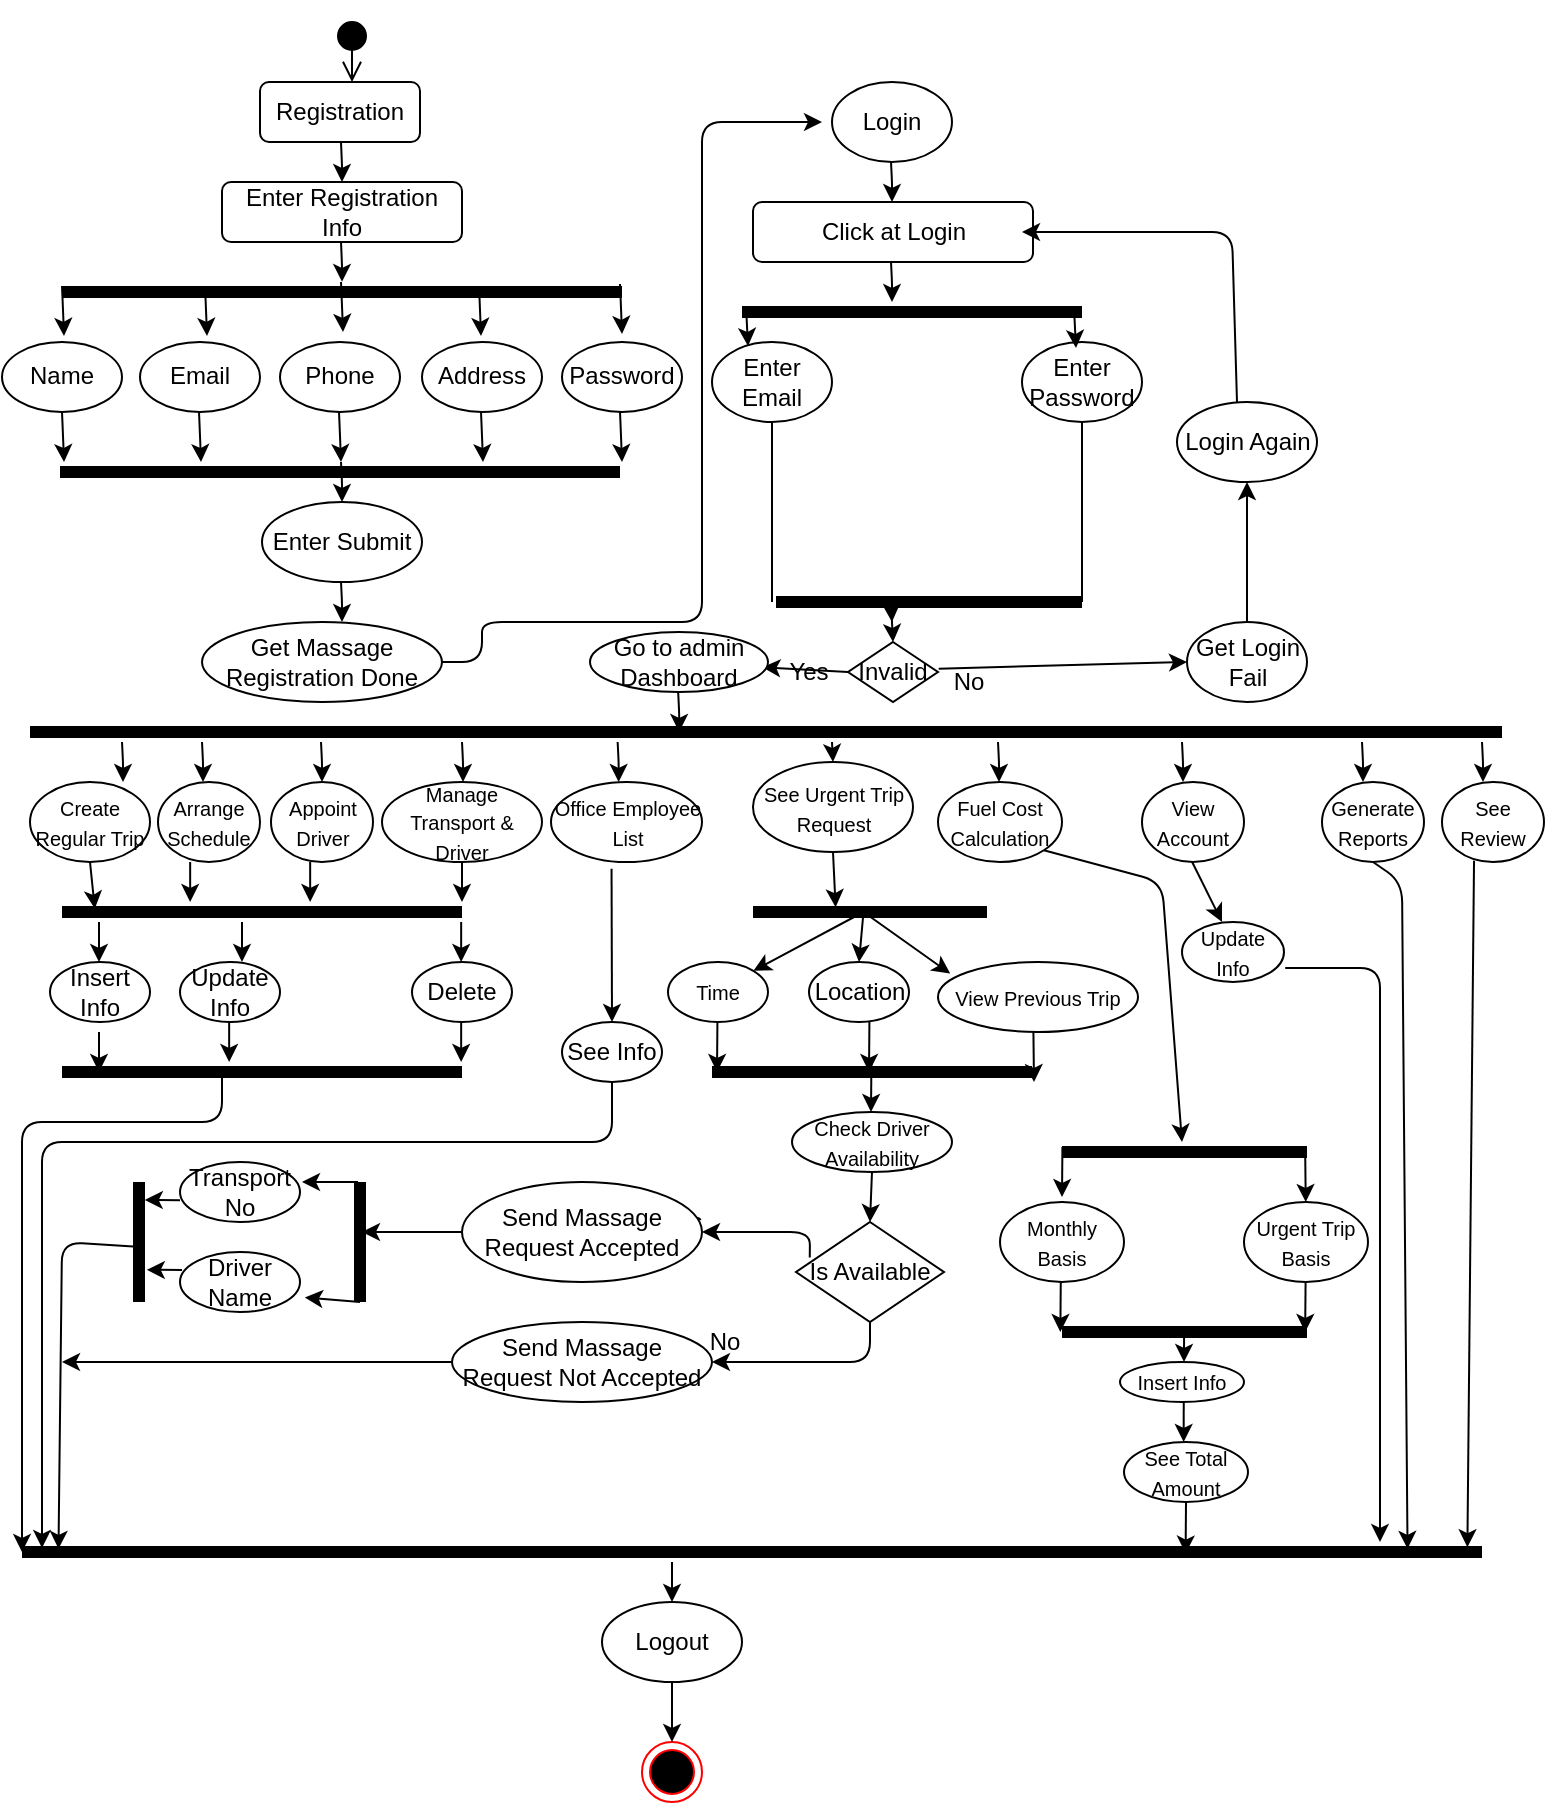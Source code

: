 <mxfile version="14.9.6" type="github">
  <diagram id="Zl01GysUVRrBJq3q0-Fd" name="Page-1">
    <mxGraphModel dx="1038" dy="579" grid="0" gridSize="10" guides="1" tooltips="1" connect="1" arrows="1" fold="1" page="1" pageScale="1" pageWidth="827" pageHeight="1169" math="0" shadow="0">
      <root>
        <mxCell id="0" />
        <mxCell id="1" parent="0" />
        <mxCell id="w90_zhHVsFdHdV3SLVgs-45" value="" style="endArrow=classic;html=1;" edge="1" parent="1">
          <mxGeometry x="10" y="20" width="50" height="50" as="geometry">
            <mxPoint x="179.5" y="230" as="sourcePoint" />
            <mxPoint x="180" y="250" as="targetPoint" />
            <Array as="points">
              <mxPoint x="180" y="240" />
            </Array>
          </mxGeometry>
        </mxCell>
        <mxCell id="w90_zhHVsFdHdV3SLVgs-46" value="Get Massage Registration Done" style="ellipse;whiteSpace=wrap;html=1;" vertex="1" parent="1">
          <mxGeometry x="110" y="310" width="120" height="40" as="geometry" />
        </mxCell>
        <mxCell id="w90_zhHVsFdHdV3SLVgs-47" value="" style="endArrow=classic;html=1;" edge="1" parent="1">
          <mxGeometry x="10" y="10" width="50" height="50" as="geometry">
            <mxPoint x="179.5" y="290" as="sourcePoint" />
            <mxPoint x="180" y="310" as="targetPoint" />
            <Array as="points">
              <mxPoint x="180" y="300" />
            </Array>
          </mxGeometry>
        </mxCell>
        <mxCell id="w90_zhHVsFdHdV3SLVgs-48" value="Enter Submit" style="ellipse;whiteSpace=wrap;html=1;" vertex="1" parent="1">
          <mxGeometry x="140" y="250" width="80" height="40" as="geometry" />
        </mxCell>
        <mxCell id="w90_zhHVsFdHdV3SLVgs-49" value="" style="endArrow=classic;html=1;exitX=1;exitY=0.5;exitDx=0;exitDy=0;" edge="1" parent="1" source="w90_zhHVsFdHdV3SLVgs-46">
          <mxGeometry x="10" y="40" width="50" height="50" as="geometry">
            <mxPoint x="240" y="320" as="sourcePoint" />
            <mxPoint x="420" y="60" as="targetPoint" />
            <Array as="points">
              <mxPoint x="250" y="330" />
              <mxPoint x="250" y="310" />
              <mxPoint x="360" y="310" />
              <mxPoint x="360" y="230" />
              <mxPoint x="360" y="60" />
            </Array>
          </mxGeometry>
        </mxCell>
        <mxCell id="w90_zhHVsFdHdV3SLVgs-50" value="Login" style="ellipse;whiteSpace=wrap;html=1;" vertex="1" parent="1">
          <mxGeometry x="425" y="40" width="60" height="40" as="geometry" />
        </mxCell>
        <mxCell id="w90_zhHVsFdHdV3SLVgs-51" value="" style="endArrow=classic;html=1;" edge="1" parent="1">
          <mxGeometry x="10" y="-10" width="50" height="50" as="geometry">
            <mxPoint x="454.5" y="80" as="sourcePoint" />
            <mxPoint x="455" y="100" as="targetPoint" />
            <Array as="points">
              <mxPoint x="455" y="90" />
            </Array>
          </mxGeometry>
        </mxCell>
        <mxCell id="w90_zhHVsFdHdV3SLVgs-52" value="Click at Login" style="rounded=1;whiteSpace=wrap;html=1;" vertex="1" parent="1">
          <mxGeometry x="385.5" y="100" width="140" height="30" as="geometry" />
        </mxCell>
        <mxCell id="w90_zhHVsFdHdV3SLVgs-53" value="" style="endArrow=classic;html=1;" edge="1" parent="1">
          <mxGeometry x="10" y="-20" width="50" height="50" as="geometry">
            <mxPoint x="454.5" y="130" as="sourcePoint" />
            <mxPoint x="455" y="150" as="targetPoint" />
            <Array as="points">
              <mxPoint x="455" y="140" />
            </Array>
          </mxGeometry>
        </mxCell>
        <mxCell id="w90_zhHVsFdHdV3SLVgs-55" value="Enter Email" style="ellipse;whiteSpace=wrap;html=1;" vertex="1" parent="1">
          <mxGeometry x="365" y="170" width="60" height="40" as="geometry" />
        </mxCell>
        <mxCell id="w90_zhHVsFdHdV3SLVgs-56" value="Enter Password" style="ellipse;whiteSpace=wrap;html=1;" vertex="1" parent="1">
          <mxGeometry x="520" y="170" width="60" height="40" as="geometry" />
        </mxCell>
        <mxCell id="w90_zhHVsFdHdV3SLVgs-58" value="" style="endArrow=classic;html=1;" edge="1" parent="1">
          <mxGeometry x="36" y="-27" width="50" height="50" as="geometry">
            <mxPoint x="546" y="153" as="sourcePoint" />
            <mxPoint x="547" y="173" as="targetPoint" />
            <Array as="points">
              <mxPoint x="546.5" y="163" />
            </Array>
          </mxGeometry>
        </mxCell>
        <mxCell id="w90_zhHVsFdHdV3SLVgs-60" value="" style="endArrow=none;html=1;entryX=0.5;entryY=1;entryDx=0;entryDy=0;" edge="1" parent="1" target="w90_zhHVsFdHdV3SLVgs-55">
          <mxGeometry x="10" y="40" width="50" height="50" as="geometry">
            <mxPoint x="395" y="300" as="sourcePoint" />
            <mxPoint x="440" y="250" as="targetPoint" />
          </mxGeometry>
        </mxCell>
        <mxCell id="w90_zhHVsFdHdV3SLVgs-61" value="" style="endArrow=none;html=1;entryX=0.5;entryY=1;entryDx=0;entryDy=0;" edge="1" parent="1" target="w90_zhHVsFdHdV3SLVgs-56">
          <mxGeometry x="10" y="40" width="50" height="50" as="geometry">
            <mxPoint x="550" y="300" as="sourcePoint" />
            <mxPoint x="440" y="250" as="targetPoint" />
          </mxGeometry>
        </mxCell>
        <mxCell id="w90_zhHVsFdHdV3SLVgs-62" value="" style="endArrow=classic;html=1;" edge="1" parent="1">
          <mxGeometry x="10" y="40" width="50" height="50" as="geometry">
            <mxPoint x="454.5" y="300" as="sourcePoint" />
            <mxPoint x="455" y="310" as="targetPoint" />
            <Array as="points">
              <mxPoint x="455" y="310" />
            </Array>
          </mxGeometry>
        </mxCell>
        <mxCell id="w90_zhHVsFdHdV3SLVgs-63" value="Invalid" style="rhombus;whiteSpace=wrap;html=1;" vertex="1" parent="1">
          <mxGeometry x="433" y="320" width="45" height="30" as="geometry" />
        </mxCell>
        <mxCell id="w90_zhHVsFdHdV3SLVgs-64" value="" style="endArrow=classic;html=1;exitX=0;exitY=0.5;exitDx=0;exitDy=0;entryX=-0.07;entryY=0.38;entryDx=0;entryDy=0;entryPerimeter=0;" edge="1" parent="1" source="w90_zhHVsFdHdV3SLVgs-63" target="w90_zhHVsFdHdV3SLVgs-66">
          <mxGeometry x="10" y="40" width="50" height="50" as="geometry">
            <mxPoint x="390" y="400" as="sourcePoint" />
            <mxPoint x="400" y="350" as="targetPoint" />
          </mxGeometry>
        </mxCell>
        <mxCell id="w90_zhHVsFdHdV3SLVgs-65" value="Go to admin Dashboard" style="ellipse;whiteSpace=wrap;html=1;" vertex="1" parent="1">
          <mxGeometry x="304" y="315" width="89" height="30" as="geometry" />
        </mxCell>
        <mxCell id="w90_zhHVsFdHdV3SLVgs-66" value="Yes" style="text;html=1;align=center;verticalAlign=middle;resizable=0;points=[];autosize=1;strokeColor=none;" vertex="1" parent="1">
          <mxGeometry x="393" y="325" width="40" height="20" as="geometry" />
        </mxCell>
        <mxCell id="w90_zhHVsFdHdV3SLVgs-67" value="" style="endArrow=classic;html=1;entryX=0;entryY=0.5;entryDx=0;entryDy=0;exitX=0.011;exitY=0.167;exitDx=0;exitDy=0;exitPerimeter=0;" edge="1" parent="1" target="w90_zhHVsFdHdV3SLVgs-69" source="w90_zhHVsFdHdV3SLVgs-68">
          <mxGeometry x="10" y="32" width="50" height="50" as="geometry">
            <mxPoint x="477" y="342" as="sourcePoint" />
            <mxPoint x="570" y="342" as="targetPoint" />
          </mxGeometry>
        </mxCell>
        <mxCell id="w90_zhHVsFdHdV3SLVgs-68" value="No" style="text;html=1;align=center;verticalAlign=middle;resizable=0;points=[];autosize=1;strokeColor=none;" vertex="1" parent="1">
          <mxGeometry x="478" y="330" width="30" height="20" as="geometry" />
        </mxCell>
        <mxCell id="w90_zhHVsFdHdV3SLVgs-69" value="Get Login Fail" style="ellipse;whiteSpace=wrap;html=1;" vertex="1" parent="1">
          <mxGeometry x="602.5" y="310" width="60" height="40" as="geometry" />
        </mxCell>
        <mxCell id="w90_zhHVsFdHdV3SLVgs-70" value="" style="endArrow=classic;html=1;exitX=0.5;exitY=0;exitDx=0;exitDy=0;" edge="1" parent="1">
          <mxGeometry x="5" y="40" width="50" height="50" as="geometry">
            <mxPoint x="627.5" y="200" as="sourcePoint" />
            <mxPoint x="520" y="115" as="targetPoint" />
            <Array as="points">
              <mxPoint x="625" y="115" />
            </Array>
          </mxGeometry>
        </mxCell>
        <mxCell id="w90_zhHVsFdHdV3SLVgs-71" value="Login Again" style="ellipse;whiteSpace=wrap;html=1;" vertex="1" parent="1">
          <mxGeometry x="597.5" y="200" width="70" height="40" as="geometry" />
        </mxCell>
        <mxCell id="w90_zhHVsFdHdV3SLVgs-72" value="" style="endArrow=classic;html=1;exitX=0.5;exitY=0;exitDx=0;exitDy=0;entryX=0.5;entryY=1;entryDx=0;entryDy=0;" edge="1" parent="1" source="w90_zhHVsFdHdV3SLVgs-69" target="w90_zhHVsFdHdV3SLVgs-71">
          <mxGeometry x="10" y="40" width="50" height="50" as="geometry">
            <mxPoint x="390" y="400" as="sourcePoint" />
            <mxPoint x="440" y="350" as="targetPoint" />
          </mxGeometry>
        </mxCell>
        <mxCell id="w90_zhHVsFdHdV3SLVgs-74" value="Registration" style="rounded=1;whiteSpace=wrap;html=1;" vertex="1" parent="1">
          <mxGeometry x="139" y="40" width="80" height="30" as="geometry" />
        </mxCell>
        <mxCell id="w90_zhHVsFdHdV3SLVgs-75" value="Enter Registration Info" style="rounded=1;whiteSpace=wrap;html=1;" vertex="1" parent="1">
          <mxGeometry x="120" y="90" width="120" height="30" as="geometry" />
        </mxCell>
        <mxCell id="w90_zhHVsFdHdV3SLVgs-76" value="" style="endArrow=classic;html=1;" edge="1" parent="1">
          <mxGeometry x="10" y="35.142" width="50" height="58.294" as="geometry">
            <mxPoint x="179.5" y="70.118" as="sourcePoint" />
            <mxPoint x="180" y="90" as="targetPoint" />
            <Array as="points">
              <mxPoint x="180" y="81.777" />
            </Array>
          </mxGeometry>
        </mxCell>
        <mxCell id="w90_zhHVsFdHdV3SLVgs-77" value="" style="endArrow=classic;html=1;" edge="1" parent="1">
          <mxGeometry x="10" y="15.072" width="50" height="58.294" as="geometry">
            <mxPoint x="179.5" y="120.001" as="sourcePoint" />
            <mxPoint x="180" y="139.93" as="targetPoint" />
            <Array as="points">
              <mxPoint x="180" y="131.66" />
            </Array>
          </mxGeometry>
        </mxCell>
        <mxCell id="w90_zhHVsFdHdV3SLVgs-84" value="Name" style="ellipse;whiteSpace=wrap;html=1;" vertex="1" parent="1">
          <mxGeometry x="10" y="170.004" width="60" height="34.976" as="geometry" />
        </mxCell>
        <mxCell id="w90_zhHVsFdHdV3SLVgs-85" value="Email" style="ellipse;whiteSpace=wrap;html=1;" vertex="1" parent="1">
          <mxGeometry x="79" y="170.004" width="60" height="34.976" as="geometry" />
        </mxCell>
        <mxCell id="w90_zhHVsFdHdV3SLVgs-86" value="Phone" style="ellipse;whiteSpace=wrap;html=1;" vertex="1" parent="1">
          <mxGeometry x="149" y="170.004" width="60" height="34.976" as="geometry" />
        </mxCell>
        <mxCell id="w90_zhHVsFdHdV3SLVgs-87" value="Address" style="ellipse;whiteSpace=wrap;html=1;" vertex="1" parent="1">
          <mxGeometry x="220" y="170.004" width="60" height="34.976" as="geometry" />
        </mxCell>
        <mxCell id="w90_zhHVsFdHdV3SLVgs-88" value="Password" style="ellipse;whiteSpace=wrap;html=1;" vertex="1" parent="1">
          <mxGeometry x="290" y="170.004" width="60" height="34.976" as="geometry" />
        </mxCell>
        <mxCell id="w90_zhHVsFdHdV3SLVgs-89" value="" style="html=1;verticalAlign=bottom;startArrow=circle;startFill=1;endArrow=open;startSize=6;endSize=8;" edge="1" parent="1">
          <mxGeometry x="10" y="9" width="80" as="geometry">
            <mxPoint x="185" y="9" as="sourcePoint" />
            <mxPoint x="185" y="40" as="targetPoint" />
          </mxGeometry>
        </mxCell>
        <mxCell id="w90_zhHVsFdHdV3SLVgs-90" value="" style="shape=line;html=1;strokeWidth=6;" vertex="1" parent="1">
          <mxGeometry x="40" y="140" width="280" height="10" as="geometry" />
        </mxCell>
        <mxCell id="w90_zhHVsFdHdV3SLVgs-94" value="" style="endArrow=classic;html=1;" edge="1" parent="1">
          <mxGeometry x="10" y="2.092" width="50" height="58.294" as="geometry">
            <mxPoint x="40" y="141.997" as="sourcePoint" />
            <mxPoint x="41" y="166.95" as="targetPoint" />
            <Array as="points">
              <mxPoint x="40.5" y="153.656" />
            </Array>
          </mxGeometry>
        </mxCell>
        <mxCell id="w90_zhHVsFdHdV3SLVgs-95" value="" style="endArrow=classic;html=1;" edge="1" parent="1">
          <mxGeometry x="81.5" y="2.092" width="50" height="58.294" as="geometry">
            <mxPoint x="111.5" y="141.997" as="sourcePoint" />
            <mxPoint x="112.5" y="166.95" as="targetPoint" />
            <Array as="points">
              <mxPoint x="112" y="153.656" />
            </Array>
          </mxGeometry>
        </mxCell>
        <mxCell id="w90_zhHVsFdHdV3SLVgs-96" value="" style="endArrow=classic;html=1;" edge="1" parent="1">
          <mxGeometry x="149.5" y="0.092" width="50" height="58.294" as="geometry">
            <mxPoint x="179.5" y="139.997" as="sourcePoint" />
            <mxPoint x="180.5" y="164.95" as="targetPoint" />
            <Array as="points">
              <mxPoint x="180" y="151.656" />
            </Array>
          </mxGeometry>
        </mxCell>
        <mxCell id="w90_zhHVsFdHdV3SLVgs-97" value="" style="endArrow=classic;html=1;" edge="1" parent="1">
          <mxGeometry x="218.5" y="2.092" width="50" height="58.294" as="geometry">
            <mxPoint x="248.5" y="141.997" as="sourcePoint" />
            <mxPoint x="249.5" y="166.95" as="targetPoint" />
            <Array as="points">
              <mxPoint x="249" y="153.656" />
            </Array>
          </mxGeometry>
        </mxCell>
        <mxCell id="w90_zhHVsFdHdV3SLVgs-98" value="" style="endArrow=classic;html=1;" edge="1" parent="1">
          <mxGeometry x="289" y="1.092" width="50" height="58.294" as="geometry">
            <mxPoint x="319" y="140.997" as="sourcePoint" />
            <mxPoint x="320" y="165.95" as="targetPoint" />
            <Array as="points">
              <mxPoint x="319.5" y="152.656" />
            </Array>
          </mxGeometry>
        </mxCell>
        <mxCell id="w90_zhHVsFdHdV3SLVgs-100" value="" style="endArrow=classic;html=1;" edge="1" parent="1">
          <mxGeometry x="10" y="65.072" width="50" height="58.294" as="geometry">
            <mxPoint x="40" y="204.977" as="sourcePoint" />
            <mxPoint x="41" y="230" as="targetPoint" />
            <Array as="points">
              <mxPoint x="40.5" y="216.636" />
            </Array>
          </mxGeometry>
        </mxCell>
        <mxCell id="w90_zhHVsFdHdV3SLVgs-101" value="" style="endArrow=classic;html=1;" edge="1" parent="1">
          <mxGeometry x="78.5" y="65.072" width="50" height="58.294" as="geometry">
            <mxPoint x="108.5" y="204.977" as="sourcePoint" />
            <mxPoint x="109.5" y="230" as="targetPoint" />
            <Array as="points">
              <mxPoint x="109" y="216.636" />
            </Array>
          </mxGeometry>
        </mxCell>
        <mxCell id="w90_zhHVsFdHdV3SLVgs-102" value="" style="endArrow=classic;html=1;" edge="1" parent="1">
          <mxGeometry x="148.5" y="65.072" width="50" height="58.294" as="geometry">
            <mxPoint x="178.5" y="204.977" as="sourcePoint" />
            <mxPoint x="179.5" y="230" as="targetPoint" />
            <Array as="points">
              <mxPoint x="179" y="216.636" />
            </Array>
          </mxGeometry>
        </mxCell>
        <mxCell id="w90_zhHVsFdHdV3SLVgs-103" value="" style="endArrow=classic;html=1;" edge="1" parent="1">
          <mxGeometry x="219.5" y="65.072" width="50" height="58.294" as="geometry">
            <mxPoint x="249.5" y="204.977" as="sourcePoint" />
            <mxPoint x="250.5" y="230" as="targetPoint" />
            <Array as="points">
              <mxPoint x="250" y="216.636" />
            </Array>
          </mxGeometry>
        </mxCell>
        <mxCell id="w90_zhHVsFdHdV3SLVgs-104" value="" style="endArrow=classic;html=1;" edge="1" parent="1">
          <mxGeometry x="289" y="65.072" width="50" height="58.294" as="geometry">
            <mxPoint x="319" y="204.977" as="sourcePoint" />
            <mxPoint x="320" y="230" as="targetPoint" />
            <Array as="points">
              <mxPoint x="319.5" y="216.636" />
            </Array>
          </mxGeometry>
        </mxCell>
        <mxCell id="w90_zhHVsFdHdV3SLVgs-105" value="" style="shape=line;html=1;strokeWidth=6;" vertex="1" parent="1">
          <mxGeometry x="39" y="230" width="280" height="10" as="geometry" />
        </mxCell>
        <mxCell id="w90_zhHVsFdHdV3SLVgs-106" value="" style="shape=line;html=1;strokeWidth=6;" vertex="1" parent="1">
          <mxGeometry x="380" y="150" width="170" height="10" as="geometry" />
        </mxCell>
        <mxCell id="w90_zhHVsFdHdV3SLVgs-107" value="" style="endArrow=classic;html=1;" edge="1" parent="1">
          <mxGeometry x="-128" y="-28" width="50" height="50" as="geometry">
            <mxPoint x="382" y="152" as="sourcePoint" />
            <mxPoint x="383" y="172" as="targetPoint" />
            <Array as="points">
              <mxPoint x="382.5" y="162" />
            </Array>
          </mxGeometry>
        </mxCell>
        <mxCell id="w90_zhHVsFdHdV3SLVgs-108" value="" style="shape=line;html=1;strokeWidth=6;" vertex="1" parent="1">
          <mxGeometry x="385.5" y="450" width="117" height="10" as="geometry" />
        </mxCell>
        <mxCell id="w90_zhHVsFdHdV3SLVgs-109" value="" style="endArrow=classic;html=1;" edge="1" parent="1">
          <mxGeometry x="-55.5" y="120" width="50" height="50" as="geometry">
            <mxPoint x="454.5" y="300" as="sourcePoint" />
            <mxPoint x="455.5" y="320" as="targetPoint" />
            <Array as="points">
              <mxPoint x="455" y="310" />
            </Array>
          </mxGeometry>
        </mxCell>
        <mxCell id="w90_zhHVsFdHdV3SLVgs-115" value="" style="shape=line;html=1;strokeWidth=6;" vertex="1" parent="1">
          <mxGeometry x="24" y="360" width="736" height="10" as="geometry" />
        </mxCell>
        <mxCell id="w90_zhHVsFdHdV3SLVgs-117" value="" style="endArrow=classic;html=1;" edge="1" parent="1">
          <mxGeometry x="-334.5" y="220" width="50" height="50" as="geometry">
            <mxPoint x="110.0" y="370" as="sourcePoint" />
            <mxPoint x="110.5" y="390.0" as="targetPoint" />
            <Array as="points">
              <mxPoint x="110.5" y="380" />
            </Array>
          </mxGeometry>
        </mxCell>
        <mxCell id="w90_zhHVsFdHdV3SLVgs-118" value="" style="endArrow=classic;html=1;" edge="1" parent="1">
          <mxGeometry x="-275" y="220" width="50" height="50" as="geometry">
            <mxPoint x="169.5" y="370" as="sourcePoint" />
            <mxPoint x="170" y="390.0" as="targetPoint" />
            <Array as="points">
              <mxPoint x="170" y="380" />
            </Array>
          </mxGeometry>
        </mxCell>
        <mxCell id="w90_zhHVsFdHdV3SLVgs-119" value="" style="endArrow=classic;html=1;" edge="1" parent="1">
          <mxGeometry x="-204.5" y="220" width="50" height="50" as="geometry">
            <mxPoint x="240.0" y="370" as="sourcePoint" />
            <mxPoint x="240.5" y="390.0" as="targetPoint" />
            <Array as="points">
              <mxPoint x="240.5" y="380" />
            </Array>
          </mxGeometry>
        </mxCell>
        <mxCell id="w90_zhHVsFdHdV3SLVgs-120" value="" style="endArrow=classic;html=1;" edge="1" parent="1">
          <mxGeometry x="-126.68" y="220" width="50" height="50" as="geometry">
            <mxPoint x="317.82" y="370" as="sourcePoint" />
            <mxPoint x="318.32" y="390.0" as="targetPoint" />
            <Array as="points">
              <mxPoint x="318.32" y="380" />
            </Array>
          </mxGeometry>
        </mxCell>
        <mxCell id="w90_zhHVsFdHdV3SLVgs-121" value="" style="endArrow=classic;html=1;" edge="1" parent="1">
          <mxGeometry x="-19.5" y="220" width="50" height="50" as="geometry">
            <mxPoint x="425.0" y="370" as="sourcePoint" />
            <mxPoint x="425.59" y="380" as="targetPoint" />
            <Array as="points">
              <mxPoint x="425.5" y="380" />
            </Array>
          </mxGeometry>
        </mxCell>
        <mxCell id="w90_zhHVsFdHdV3SLVgs-122" value="" style="endArrow=classic;html=1;" edge="1" parent="1">
          <mxGeometry x="63.5" y="220" width="50" height="50" as="geometry">
            <mxPoint x="508.0" y="370" as="sourcePoint" />
            <mxPoint x="508.5" y="390.0" as="targetPoint" />
            <Array as="points">
              <mxPoint x="508.5" y="380" />
            </Array>
          </mxGeometry>
        </mxCell>
        <mxCell id="w90_zhHVsFdHdV3SLVgs-123" value="" style="endArrow=classic;html=1;" edge="1" parent="1">
          <mxGeometry x="155.5" y="220" width="50" height="50" as="geometry">
            <mxPoint x="600.0" y="370" as="sourcePoint" />
            <mxPoint x="600.5" y="390.0" as="targetPoint" />
            <Array as="points">
              <mxPoint x="600.5" y="380" />
            </Array>
          </mxGeometry>
        </mxCell>
        <mxCell id="w90_zhHVsFdHdV3SLVgs-124" value="" style="endArrow=classic;html=1;" edge="1" parent="1">
          <mxGeometry x="245.5" y="220" width="50" height="50" as="geometry">
            <mxPoint x="690.0" y="370" as="sourcePoint" />
            <mxPoint x="690.5" y="390.0" as="targetPoint" />
            <Array as="points">
              <mxPoint x="690.5" y="380" />
            </Array>
          </mxGeometry>
        </mxCell>
        <mxCell id="w90_zhHVsFdHdV3SLVgs-125" value="" style="endArrow=classic;html=1;" edge="1" parent="1">
          <mxGeometry x="305.5" y="220" width="50" height="50" as="geometry">
            <mxPoint x="750.0" y="370" as="sourcePoint" />
            <mxPoint x="750.5" y="390.0" as="targetPoint" />
            <Array as="points">
              <mxPoint x="750.5" y="380" />
            </Array>
          </mxGeometry>
        </mxCell>
        <mxCell id="w90_zhHVsFdHdV3SLVgs-127" value="&lt;font style=&quot;font-size: 10px&quot;&gt;Create Regular Trip&lt;/font&gt;" style="ellipse;whiteSpace=wrap;html=1;strokeColor=#000000;" vertex="1" parent="1">
          <mxGeometry x="24" y="390" width="60" height="40" as="geometry" />
        </mxCell>
        <mxCell id="w90_zhHVsFdHdV3SLVgs-128" value="&lt;font style=&quot;font-size: 10px&quot;&gt;Arrange Schedule&lt;/font&gt;" style="ellipse;whiteSpace=wrap;html=1;strokeColor=#000000;" vertex="1" parent="1">
          <mxGeometry x="88" y="390" width="51" height="40" as="geometry" />
        </mxCell>
        <mxCell id="w90_zhHVsFdHdV3SLVgs-129" value="&lt;font style=&quot;font-size: 10px&quot;&gt;Appoint Driver&lt;/font&gt;" style="ellipse;whiteSpace=wrap;html=1;strokeColor=#000000;" vertex="1" parent="1">
          <mxGeometry x="144.5" y="390" width="51" height="40" as="geometry" />
        </mxCell>
        <mxCell id="w90_zhHVsFdHdV3SLVgs-130" value="&lt;font style=&quot;font-size: 10px&quot;&gt;Manage Transport &amp;amp; Driver&lt;/font&gt;" style="ellipse;whiteSpace=wrap;html=1;strokeColor=#000000;" vertex="1" parent="1">
          <mxGeometry x="200" y="390" width="80" height="40" as="geometry" />
        </mxCell>
        <mxCell id="w90_zhHVsFdHdV3SLVgs-131" value="&lt;font style=&quot;font-size: 10px&quot;&gt;Office Employee List&lt;/font&gt;" style="ellipse;whiteSpace=wrap;html=1;strokeColor=#000000;" vertex="1" parent="1">
          <mxGeometry x="284.5" y="390" width="75.5" height="40" as="geometry" />
        </mxCell>
        <mxCell id="w90_zhHVsFdHdV3SLVgs-132" value="&lt;font style=&quot;font-size: 10px&quot;&gt;See Urgent Trip Request&lt;/font&gt;" style="ellipse;whiteSpace=wrap;html=1;strokeColor=#000000;" vertex="1" parent="1">
          <mxGeometry x="385.5" y="380" width="80" height="45" as="geometry" />
        </mxCell>
        <mxCell id="w90_zhHVsFdHdV3SLVgs-133" value="&lt;font style=&quot;font-size: 10px&quot;&gt;Fuel Cost Calculation&lt;/font&gt;" style="ellipse;whiteSpace=wrap;html=1;strokeColor=#000000;" vertex="1" parent="1">
          <mxGeometry x="478" y="390" width="62" height="40" as="geometry" />
        </mxCell>
        <mxCell id="w90_zhHVsFdHdV3SLVgs-134" value="&lt;font style=&quot;font-size: 10px&quot;&gt;View Account&lt;/font&gt;" style="ellipse;whiteSpace=wrap;html=1;strokeColor=#000000;" vertex="1" parent="1">
          <mxGeometry x="580" y="390" width="51" height="40" as="geometry" />
        </mxCell>
        <mxCell id="w90_zhHVsFdHdV3SLVgs-136" value="&lt;font style=&quot;font-size: 10px&quot;&gt;Generate Reports&lt;/font&gt;" style="ellipse;whiteSpace=wrap;html=1;strokeColor=#000000;" vertex="1" parent="1">
          <mxGeometry x="670" y="390" width="51" height="40" as="geometry" />
        </mxCell>
        <mxCell id="w90_zhHVsFdHdV3SLVgs-137" value="&lt;font style=&quot;font-size: 10px&quot;&gt;See Review&lt;/font&gt;" style="ellipse;whiteSpace=wrap;html=1;strokeColor=#000000;" vertex="1" parent="1">
          <mxGeometry x="730" y="390" width="51" height="40" as="geometry" />
        </mxCell>
        <mxCell id="w90_zhHVsFdHdV3SLVgs-139" value="" style="endArrow=classic;html=1;" edge="1" parent="1">
          <mxGeometry x="-96.42" y="195" width="50" height="50" as="geometry">
            <mxPoint x="348.08" y="345" as="sourcePoint" />
            <mxPoint x="348.58" y="365.0" as="targetPoint" />
            <Array as="points">
              <mxPoint x="348.58" y="355" />
            </Array>
          </mxGeometry>
        </mxCell>
        <mxCell id="w90_zhHVsFdHdV3SLVgs-141" value="" style="endArrow=classic;html=1;strokeColor=#000000;exitX=0.5;exitY=1;exitDx=0;exitDy=0;entryX=0.082;entryY=0.34;entryDx=0;entryDy=0;entryPerimeter=0;" edge="1" parent="1" source="w90_zhHVsFdHdV3SLVgs-127" target="w90_zhHVsFdHdV3SLVgs-142">
          <mxGeometry width="50" height="50" relative="1" as="geometry">
            <mxPoint x="360" y="420" as="sourcePoint" />
            <mxPoint x="40" y="450" as="targetPoint" />
          </mxGeometry>
        </mxCell>
        <mxCell id="w90_zhHVsFdHdV3SLVgs-142" value="" style="shape=line;html=1;strokeWidth=6;" vertex="1" parent="1">
          <mxGeometry x="40" y="450" width="200" height="10" as="geometry" />
        </mxCell>
        <mxCell id="w90_zhHVsFdHdV3SLVgs-143" value="" style="endArrow=classic;html=1;strokeColor=#000000;exitX=0.5;exitY=1;exitDx=0;exitDy=0;" edge="1" parent="1">
          <mxGeometry width="50" height="50" relative="1" as="geometry">
            <mxPoint x="104.08" y="430" as="sourcePoint" />
            <mxPoint x="104.08" y="450" as="targetPoint" />
          </mxGeometry>
        </mxCell>
        <mxCell id="w90_zhHVsFdHdV3SLVgs-144" value="" style="endArrow=classic;html=1;strokeColor=#000000;exitX=0.5;exitY=1;exitDx=0;exitDy=0;" edge="1" parent="1">
          <mxGeometry width="50" height="50" relative="1" as="geometry">
            <mxPoint x="164.08" y="430" as="sourcePoint" />
            <mxPoint x="164.08" y="450" as="targetPoint" />
          </mxGeometry>
        </mxCell>
        <mxCell id="w90_zhHVsFdHdV3SLVgs-145" value="" style="endArrow=classic;html=1;strokeColor=#000000;exitX=0.5;exitY=1;exitDx=0;exitDy=0;" edge="1" parent="1">
          <mxGeometry width="50" height="50" relative="1" as="geometry">
            <mxPoint x="240" y="430" as="sourcePoint" />
            <mxPoint x="240" y="450" as="targetPoint" />
          </mxGeometry>
        </mxCell>
        <mxCell id="w90_zhHVsFdHdV3SLVgs-146" value="" style="endArrow=classic;html=1;strokeColor=#000000;exitX=0.5;exitY=1;exitDx=0;exitDy=0;" edge="1" parent="1">
          <mxGeometry width="50" height="50" relative="1" as="geometry">
            <mxPoint x="58.5" y="460" as="sourcePoint" />
            <mxPoint x="58.5" y="480" as="targetPoint" />
          </mxGeometry>
        </mxCell>
        <mxCell id="w90_zhHVsFdHdV3SLVgs-147" value="Insert Info" style="ellipse;whiteSpace=wrap;html=1;strokeColor=#000000;" vertex="1" parent="1">
          <mxGeometry x="34" y="480" width="50" height="30" as="geometry" />
        </mxCell>
        <mxCell id="w90_zhHVsFdHdV3SLVgs-149" value="" style="endArrow=classic;html=1;strokeColor=#000000;exitX=0.5;exitY=1;exitDx=0;exitDy=0;" edge="1" parent="1">
          <mxGeometry width="50" height="50" relative="1" as="geometry">
            <mxPoint x="130" y="460" as="sourcePoint" />
            <mxPoint x="130" y="480" as="targetPoint" />
          </mxGeometry>
        </mxCell>
        <mxCell id="w90_zhHVsFdHdV3SLVgs-150" value="" style="endArrow=classic;html=1;strokeColor=#000000;exitX=0.5;exitY=1;exitDx=0;exitDy=0;" edge="1" parent="1">
          <mxGeometry width="50" height="50" relative="1" as="geometry">
            <mxPoint x="239.58" y="460" as="sourcePoint" />
            <mxPoint x="239.58" y="480" as="targetPoint" />
          </mxGeometry>
        </mxCell>
        <mxCell id="w90_zhHVsFdHdV3SLVgs-151" value="Update Info" style="ellipse;whiteSpace=wrap;html=1;strokeColor=#000000;" vertex="1" parent="1">
          <mxGeometry x="99" y="480" width="50" height="30" as="geometry" />
        </mxCell>
        <mxCell id="w90_zhHVsFdHdV3SLVgs-152" value="Delete" style="ellipse;whiteSpace=wrap;html=1;strokeColor=#000000;" vertex="1" parent="1">
          <mxGeometry x="215" y="480" width="50" height="30" as="geometry" />
        </mxCell>
        <mxCell id="w90_zhHVsFdHdV3SLVgs-153" value="" style="shape=line;html=1;strokeWidth=6;" vertex="1" parent="1">
          <mxGeometry x="40" y="530" width="200" height="10" as="geometry" />
        </mxCell>
        <mxCell id="w90_zhHVsFdHdV3SLVgs-154" value="" style="endArrow=classic;html=1;strokeColor=#000000;exitX=0.5;exitY=1;exitDx=0;exitDy=0;" edge="1" parent="1">
          <mxGeometry width="50" height="50" relative="1" as="geometry">
            <mxPoint x="58.5" y="515" as="sourcePoint" />
            <mxPoint x="58.5" y="535" as="targetPoint" />
          </mxGeometry>
        </mxCell>
        <mxCell id="w90_zhHVsFdHdV3SLVgs-155" value="" style="endArrow=classic;html=1;strokeColor=#000000;exitX=0.5;exitY=1;exitDx=0;exitDy=0;" edge="1" parent="1">
          <mxGeometry width="50" height="50" relative="1" as="geometry">
            <mxPoint x="123.58" y="510" as="sourcePoint" />
            <mxPoint x="123.58" y="530" as="targetPoint" />
          </mxGeometry>
        </mxCell>
        <mxCell id="w90_zhHVsFdHdV3SLVgs-156" value="" style="endArrow=classic;html=1;strokeColor=#000000;exitX=0.5;exitY=1;exitDx=0;exitDy=0;" edge="1" parent="1">
          <mxGeometry width="50" height="50" relative="1" as="geometry">
            <mxPoint x="239.58" y="510" as="sourcePoint" />
            <mxPoint x="239.58" y="530" as="targetPoint" />
          </mxGeometry>
        </mxCell>
        <mxCell id="w90_zhHVsFdHdV3SLVgs-157" value="" style="endArrow=classic;html=1;strokeColor=#000000;entryX=0;entryY=0.5;entryDx=0;entryDy=0;entryPerimeter=0;" edge="1" parent="1" target="w90_zhHVsFdHdV3SLVgs-243">
          <mxGeometry width="50" height="50" relative="1" as="geometry">
            <mxPoint x="120" y="538" as="sourcePoint" />
            <mxPoint x="24" y="770" as="targetPoint" />
            <Array as="points">
              <mxPoint x="120" y="560" />
              <mxPoint x="20" y="560" />
            </Array>
          </mxGeometry>
        </mxCell>
        <mxCell id="w90_zhHVsFdHdV3SLVgs-158" value="" style="endArrow=classic;html=1;strokeColor=#000000;exitX=0.401;exitY=1.085;exitDx=0;exitDy=0;entryX=0.5;entryY=0;entryDx=0;entryDy=0;exitPerimeter=0;" edge="1" parent="1" source="w90_zhHVsFdHdV3SLVgs-131" target="w90_zhHVsFdHdV3SLVgs-159">
          <mxGeometry width="50" height="50" relative="1" as="geometry">
            <mxPoint x="330" y="430" as="sourcePoint" />
            <mxPoint x="330" y="450" as="targetPoint" />
          </mxGeometry>
        </mxCell>
        <mxCell id="w90_zhHVsFdHdV3SLVgs-159" value="See Info" style="ellipse;whiteSpace=wrap;html=1;strokeColor=#000000;" vertex="1" parent="1">
          <mxGeometry x="290" y="510" width="50" height="30" as="geometry" />
        </mxCell>
        <mxCell id="w90_zhHVsFdHdV3SLVgs-161" value="" style="endArrow=classic;html=1;strokeColor=#000000;exitX=0.5;exitY=1;exitDx=0;exitDy=0;" edge="1" parent="1" source="w90_zhHVsFdHdV3SLVgs-159">
          <mxGeometry width="50" height="50" relative="1" as="geometry">
            <mxPoint x="320" y="570" as="sourcePoint" />
            <mxPoint x="30" y="773" as="targetPoint" />
            <Array as="points">
              <mxPoint x="315" y="570" />
              <mxPoint x="30" y="570" />
            </Array>
          </mxGeometry>
        </mxCell>
        <mxCell id="w90_zhHVsFdHdV3SLVgs-163" value="&lt;font style=&quot;font-size: 10px&quot;&gt;Time&lt;/font&gt;" style="ellipse;whiteSpace=wrap;html=1;strokeColor=#000000;" vertex="1" parent="1">
          <mxGeometry x="343" y="480" width="50" height="30" as="geometry" />
        </mxCell>
        <mxCell id="w90_zhHVsFdHdV3SLVgs-166" value="&lt;font style=&quot;font-size: 10px&quot;&gt;View Previous Trip&lt;/font&gt;" style="ellipse;whiteSpace=wrap;html=1;strokeColor=#000000;" vertex="1" parent="1">
          <mxGeometry x="478" y="480" width="100" height="35" as="geometry" />
        </mxCell>
        <mxCell id="w90_zhHVsFdHdV3SLVgs-173" value="&lt;font style=&quot;font-size: 10px&quot;&gt;Check Driver Availability&lt;/font&gt;" style="ellipse;whiteSpace=wrap;html=1;strokeColor=#000000;" vertex="1" parent="1">
          <mxGeometry x="405" y="555" width="80" height="30" as="geometry" />
        </mxCell>
        <mxCell id="w90_zhHVsFdHdV3SLVgs-174" value="" style="endArrow=classic;html=1;strokeColor=#000000;exitX=0.5;exitY=1;exitDx=0;exitDy=0;entryX=0.5;entryY=0;entryDx=0;entryDy=0;" edge="1" parent="1" source="w90_zhHVsFdHdV3SLVgs-173" target="w90_zhHVsFdHdV3SLVgs-176">
          <mxGeometry width="50" height="50" relative="1" as="geometry">
            <mxPoint x="520" y="525" as="sourcePoint" />
            <mxPoint x="420" y="550" as="targetPoint" />
            <Array as="points" />
          </mxGeometry>
        </mxCell>
        <mxCell id="w90_zhHVsFdHdV3SLVgs-176" value="Is Available" style="rhombus;whiteSpace=wrap;html=1;strokeColor=#000000;" vertex="1" parent="1">
          <mxGeometry x="407" y="610" width="74" height="50" as="geometry" />
        </mxCell>
        <mxCell id="w90_zhHVsFdHdV3SLVgs-177" value="" style="endArrow=classic;html=1;strokeColor=#000000;exitX=0.093;exitY=0.356;exitDx=0;exitDy=0;exitPerimeter=0;entryX=1;entryY=0.5;entryDx=0;entryDy=0;" edge="1" parent="1" source="w90_zhHVsFdHdV3SLVgs-176" target="w90_zhHVsFdHdV3SLVgs-181">
          <mxGeometry width="50" height="50" relative="1" as="geometry">
            <mxPoint x="350" y="590" as="sourcePoint" />
            <mxPoint x="300" y="590" as="targetPoint" />
            <Array as="points">
              <mxPoint x="414" y="615" />
            </Array>
          </mxGeometry>
        </mxCell>
        <mxCell id="w90_zhHVsFdHdV3SLVgs-178" value="Yes" style="text;html=1;align=center;verticalAlign=middle;resizable=0;points=[];autosize=1;strokeColor=none;" vertex="1" parent="1">
          <mxGeometry x="335" y="600" width="30" height="20" as="geometry" />
        </mxCell>
        <mxCell id="w90_zhHVsFdHdV3SLVgs-179" value="" style="endArrow=classic;html=1;strokeColor=#000000;exitX=0.5;exitY=1;exitDx=0;exitDy=0;entryX=1;entryY=0.5;entryDx=0;entryDy=0;" edge="1" parent="1" source="w90_zhHVsFdHdV3SLVgs-176" target="w90_zhHVsFdHdV3SLVgs-182">
          <mxGeometry width="50" height="50" relative="1" as="geometry">
            <mxPoint x="270" y="670" as="sourcePoint" />
            <mxPoint x="300" y="640" as="targetPoint" />
            <Array as="points">
              <mxPoint x="444" y="680" />
            </Array>
          </mxGeometry>
        </mxCell>
        <mxCell id="w90_zhHVsFdHdV3SLVgs-180" value="No" style="text;html=1;align=center;verticalAlign=middle;resizable=0;points=[];autosize=1;strokeColor=none;" vertex="1" parent="1">
          <mxGeometry x="355.5" y="660" width="30" height="20" as="geometry" />
        </mxCell>
        <mxCell id="w90_zhHVsFdHdV3SLVgs-181" value="Send Massage Request Accepted" style="ellipse;whiteSpace=wrap;html=1;strokeColor=#000000;" vertex="1" parent="1">
          <mxGeometry x="240" y="590" width="120" height="50" as="geometry" />
        </mxCell>
        <mxCell id="w90_zhHVsFdHdV3SLVgs-182" value="Send Massage Request Not Accepted" style="ellipse;whiteSpace=wrap;html=1;strokeColor=#000000;" vertex="1" parent="1">
          <mxGeometry x="235" y="660" width="130" height="40" as="geometry" />
        </mxCell>
        <mxCell id="w90_zhHVsFdHdV3SLVgs-184" value="Transport No" style="ellipse;whiteSpace=wrap;html=1;strokeColor=#000000;" vertex="1" parent="1">
          <mxGeometry x="99" y="580" width="60" height="30" as="geometry" />
        </mxCell>
        <mxCell id="w90_zhHVsFdHdV3SLVgs-185" value="Driver Name" style="ellipse;whiteSpace=wrap;html=1;strokeColor=#000000;" vertex="1" parent="1">
          <mxGeometry x="99" y="625" width="60" height="30" as="geometry" />
        </mxCell>
        <mxCell id="w90_zhHVsFdHdV3SLVgs-188" value="" style="endArrow=classic;html=1;strokeColor=#000000;exitX=0;exitY=0.5;exitDx=0;exitDy=0;" edge="1" parent="1" source="w90_zhHVsFdHdV3SLVgs-181">
          <mxGeometry width="50" height="50" relative="1" as="geometry">
            <mxPoint x="180" y="620" as="sourcePoint" />
            <mxPoint x="190" y="615" as="targetPoint" />
          </mxGeometry>
        </mxCell>
        <mxCell id="w90_zhHVsFdHdV3SLVgs-191" value="" style="endArrow=classic;html=1;strokeColor=#000000;exitX=0.537;exitY=0.616;exitDx=0;exitDy=0;exitPerimeter=0;entryX=0.025;entryY=0.34;entryDx=0;entryDy=0;entryPerimeter=0;" edge="1" parent="1" source="w90_zhHVsFdHdV3SLVgs-237" target="w90_zhHVsFdHdV3SLVgs-243">
          <mxGeometry width="50" height="50" relative="1" as="geometry">
            <mxPoint x="70" y="620" as="sourcePoint" />
            <mxPoint x="40" y="1123" as="targetPoint" />
            <Array as="points">
              <mxPoint x="40" y="620" />
            </Array>
          </mxGeometry>
        </mxCell>
        <mxCell id="w90_zhHVsFdHdV3SLVgs-192" value="" style="endArrow=classic;html=1;strokeColor=#000000;exitX=0;exitY=0.5;exitDx=0;exitDy=0;" edge="1" parent="1" source="w90_zhHVsFdHdV3SLVgs-182">
          <mxGeometry width="50" height="50" relative="1" as="geometry">
            <mxPoint x="175.72" y="657.68" as="sourcePoint" />
            <mxPoint x="40" y="680" as="targetPoint" />
          </mxGeometry>
        </mxCell>
        <mxCell id="w90_zhHVsFdHdV3SLVgs-193" value="" style="endArrow=classic;html=1;strokeColor=#000000;exitX=0.5;exitY=1;exitDx=0;exitDy=0;" edge="1" parent="1">
          <mxGeometry width="50" height="50" relative="1" as="geometry">
            <mxPoint x="605.08" y="430" as="sourcePoint" />
            <mxPoint x="620" y="460" as="targetPoint" />
          </mxGeometry>
        </mxCell>
        <mxCell id="w90_zhHVsFdHdV3SLVgs-194" value="&lt;font style=&quot;font-size: 10px&quot;&gt;Update Info&lt;/font&gt;" style="ellipse;whiteSpace=wrap;html=1;strokeColor=#000000;" vertex="1" parent="1">
          <mxGeometry x="600" y="460" width="51" height="30" as="geometry" />
        </mxCell>
        <mxCell id="w90_zhHVsFdHdV3SLVgs-199" value="" style="endArrow=classic;html=1;strokeColor=#000000;exitX=1;exitY=1;exitDx=0;exitDy=0;" edge="1" parent="1" source="w90_zhHVsFdHdV3SLVgs-133">
          <mxGeometry width="50" height="50" relative="1" as="geometry">
            <mxPoint x="600" y="550" as="sourcePoint" />
            <mxPoint x="600" y="570" as="targetPoint" />
            <Array as="points">
              <mxPoint x="590" y="440" />
            </Array>
          </mxGeometry>
        </mxCell>
        <mxCell id="w90_zhHVsFdHdV3SLVgs-201" value="" style="shape=line;html=1;strokeWidth=6;" vertex="1" parent="1">
          <mxGeometry x="540" y="570" width="122.5" height="10" as="geometry" />
        </mxCell>
        <mxCell id="w90_zhHVsFdHdV3SLVgs-203" value="" style="endArrow=classic;html=1;strokeColor=#000000;" edge="1" parent="1">
          <mxGeometry width="50" height="50" relative="1" as="geometry">
            <mxPoint x="540.208" y="572.5" as="sourcePoint" />
            <mxPoint x="540" y="597.5" as="targetPoint" />
          </mxGeometry>
        </mxCell>
        <mxCell id="w90_zhHVsFdHdV3SLVgs-204" value="" style="endArrow=classic;html=1;strokeColor=#000000;" edge="1" parent="1">
          <mxGeometry width="50" height="50" relative="1" as="geometry">
            <mxPoint x="661.588" y="575" as="sourcePoint" />
            <mxPoint x="661.88" y="600" as="targetPoint" />
          </mxGeometry>
        </mxCell>
        <mxCell id="w90_zhHVsFdHdV3SLVgs-205" value="&lt;font style=&quot;font-size: 10px&quot;&gt;Monthly Basis&lt;/font&gt;" style="ellipse;whiteSpace=wrap;html=1;strokeColor=#000000;" vertex="1" parent="1">
          <mxGeometry x="509" y="600" width="62" height="40" as="geometry" />
        </mxCell>
        <mxCell id="w90_zhHVsFdHdV3SLVgs-206" value="&lt;font style=&quot;font-size: 10px&quot;&gt;Urgent Trip Basis&lt;/font&gt;" style="ellipse;whiteSpace=wrap;html=1;strokeColor=#000000;" vertex="1" parent="1">
          <mxGeometry x="631" y="600" width="62" height="40" as="geometry" />
        </mxCell>
        <mxCell id="w90_zhHVsFdHdV3SLVgs-209" value="" style="endArrow=classic;html=1;strokeColor=#000000;" edge="1" parent="1">
          <mxGeometry width="50" height="50" relative="1" as="geometry">
            <mxPoint x="539.378" y="640" as="sourcePoint" />
            <mxPoint x="539.17" y="665" as="targetPoint" />
          </mxGeometry>
        </mxCell>
        <mxCell id="w90_zhHVsFdHdV3SLVgs-210" value="" style="endArrow=classic;html=1;strokeColor=#000000;" edge="1" parent="1">
          <mxGeometry width="50" height="50" relative="1" as="geometry">
            <mxPoint x="661.788" y="640" as="sourcePoint" />
            <mxPoint x="661.58" y="665" as="targetPoint" />
          </mxGeometry>
        </mxCell>
        <mxCell id="w90_zhHVsFdHdV3SLVgs-211" value="" style="shape=line;html=1;strokeWidth=6;" vertex="1" parent="1">
          <mxGeometry x="540" y="660" width="122.5" height="10" as="geometry" />
        </mxCell>
        <mxCell id="w90_zhHVsFdHdV3SLVgs-212" value="" style="endArrow=classic;html=1;strokeColor=#000000;" edge="1" parent="1">
          <mxGeometry width="50" height="50" relative="1" as="geometry">
            <mxPoint x="601.038" y="663" as="sourcePoint" />
            <mxPoint x="601" y="680" as="targetPoint" />
          </mxGeometry>
        </mxCell>
        <mxCell id="w90_zhHVsFdHdV3SLVgs-213" value="&lt;font style=&quot;font-size: 10px&quot;&gt;Insert Info&lt;/font&gt;" style="ellipse;whiteSpace=wrap;html=1;strokeColor=#000000;" vertex="1" parent="1">
          <mxGeometry x="569" y="680" width="62" height="20" as="geometry" />
        </mxCell>
        <mxCell id="w90_zhHVsFdHdV3SLVgs-214" value="" style="endArrow=classic;html=1;strokeColor=#000000;" edge="1" parent="1">
          <mxGeometry width="50" height="50" relative="1" as="geometry">
            <mxPoint x="600.868" y="700" as="sourcePoint" />
            <mxPoint x="600.83" y="720" as="targetPoint" />
          </mxGeometry>
        </mxCell>
        <mxCell id="w90_zhHVsFdHdV3SLVgs-215" value="&lt;font style=&quot;font-size: 10px&quot;&gt;See Total Amount&lt;/font&gt;" style="ellipse;whiteSpace=wrap;html=1;strokeColor=#000000;" vertex="1" parent="1">
          <mxGeometry x="571" y="720" width="62" height="30" as="geometry" />
        </mxCell>
        <mxCell id="w90_zhHVsFdHdV3SLVgs-216" value="" style="endArrow=classic;html=1;strokeColor=#000000;exitX=0.5;exitY=1;exitDx=0;exitDy=0;entryX=0.797;entryY=0.58;entryDx=0;entryDy=0;entryPerimeter=0;" edge="1" parent="1" source="w90_zhHVsFdHdV3SLVgs-215" target="w90_zhHVsFdHdV3SLVgs-243">
          <mxGeometry width="50" height="50" relative="1" as="geometry">
            <mxPoint x="370" y="790" as="sourcePoint" />
            <mxPoint x="602" y="1080" as="targetPoint" />
          </mxGeometry>
        </mxCell>
        <mxCell id="w90_zhHVsFdHdV3SLVgs-217" value="" style="endArrow=classic;html=1;strokeColor=#000000;exitX=1.012;exitY=0.767;exitDx=0;exitDy=0;exitPerimeter=0;" edge="1" parent="1" source="w90_zhHVsFdHdV3SLVgs-194">
          <mxGeometry width="50" height="50" relative="1" as="geometry">
            <mxPoint x="651" y="170" as="sourcePoint" />
            <mxPoint x="699" y="770" as="targetPoint" />
            <Array as="points">
              <mxPoint x="699" y="483" />
            </Array>
          </mxGeometry>
        </mxCell>
        <mxCell id="w90_zhHVsFdHdV3SLVgs-218" value="" style="endArrow=classic;html=1;strokeColor=#000000;exitX=0.5;exitY=1;exitDx=0;exitDy=0;entryX=0.949;entryY=0.34;entryDx=0;entryDy=0;entryPerimeter=0;" edge="1" parent="1" source="w90_zhHVsFdHdV3SLVgs-136" target="w90_zhHVsFdHdV3SLVgs-243">
          <mxGeometry width="50" height="50" relative="1" as="geometry">
            <mxPoint x="370" y="630" as="sourcePoint" />
            <mxPoint x="713" y="1090.667" as="targetPoint" />
            <Array as="points">
              <mxPoint x="710" y="440" />
            </Array>
          </mxGeometry>
        </mxCell>
        <mxCell id="w90_zhHVsFdHdV3SLVgs-220" value="" style="endArrow=classic;html=1;strokeColor=#000000;exitX=0.314;exitY=0.985;exitDx=0;exitDy=0;exitPerimeter=0;entryX=0.99;entryY=0.26;entryDx=0;entryDy=0;entryPerimeter=0;" edge="1" parent="1" source="w90_zhHVsFdHdV3SLVgs-137" target="w90_zhHVsFdHdV3SLVgs-243">
          <mxGeometry width="50" height="50" relative="1" as="geometry">
            <mxPoint x="370" y="590" as="sourcePoint" />
            <mxPoint x="750" y="770" as="targetPoint" />
          </mxGeometry>
        </mxCell>
        <mxCell id="w90_zhHVsFdHdV3SLVgs-221" value="" style="endArrow=classic;html=1;strokeColor=#000000;exitX=0.5;exitY=1;exitDx=0;exitDy=0;entryX=0.353;entryY=0.26;entryDx=0;entryDy=0;entryPerimeter=0;" edge="1" parent="1" source="w90_zhHVsFdHdV3SLVgs-132" target="w90_zhHVsFdHdV3SLVgs-108">
          <mxGeometry width="50" height="50" relative="1" as="geometry">
            <mxPoint x="320" y="460" as="sourcePoint" />
            <mxPoint x="420" y="440" as="targetPoint" />
          </mxGeometry>
        </mxCell>
        <mxCell id="w90_zhHVsFdHdV3SLVgs-164" value="Location" style="ellipse;whiteSpace=wrap;html=1;strokeColor=#000000;" vertex="1" parent="1">
          <mxGeometry x="413.5" y="480" width="50" height="30" as="geometry" />
        </mxCell>
        <mxCell id="w90_zhHVsFdHdV3SLVgs-224" value="" style="shape=line;html=1;strokeWidth=6;" vertex="1" parent="1">
          <mxGeometry x="397" y="295" width="153" height="10" as="geometry" />
        </mxCell>
        <mxCell id="w90_zhHVsFdHdV3SLVgs-226" value="" style="endArrow=classic;html=1;strokeColor=#000000;exitX=0.5;exitY=1;exitDx=0;exitDy=0;entryX=0.5;entryY=0;entryDx=0;entryDy=0;" edge="1" parent="1" target="w90_zhHVsFdHdV3SLVgs-164">
          <mxGeometry width="50" height="50" relative="1" as="geometry">
            <mxPoint x="440.75" y="455" as="sourcePoint" />
            <mxPoint x="442.25" y="470" as="targetPoint" />
          </mxGeometry>
        </mxCell>
        <mxCell id="w90_zhHVsFdHdV3SLVgs-227" value="" style="endArrow=classic;html=1;strokeColor=#000000;exitX=0.5;exitY=1;exitDx=0;exitDy=0;entryX=1;entryY=0;entryDx=0;entryDy=0;" edge="1" parent="1" target="w90_zhHVsFdHdV3SLVgs-163">
          <mxGeometry width="50" height="50" relative="1" as="geometry">
            <mxPoint x="440.75" y="455" as="sourcePoint" />
            <mxPoint x="442.25" y="470" as="targetPoint" />
          </mxGeometry>
        </mxCell>
        <mxCell id="w90_zhHVsFdHdV3SLVgs-228" value="" style="endArrow=classic;html=1;strokeColor=#000000;exitX=0.5;exitY=1;exitDx=0;exitDy=0;entryX=0.061;entryY=0.166;entryDx=0;entryDy=0;entryPerimeter=0;" edge="1" parent="1" target="w90_zhHVsFdHdV3SLVgs-166">
          <mxGeometry width="50" height="50" relative="1" as="geometry">
            <mxPoint x="440.75" y="455" as="sourcePoint" />
            <mxPoint x="442.25" y="470" as="targetPoint" />
          </mxGeometry>
        </mxCell>
        <mxCell id="w90_zhHVsFdHdV3SLVgs-229" value="" style="endArrow=classic;html=1;strokeColor=#000000;" edge="1" parent="1">
          <mxGeometry width="50" height="50" relative="1" as="geometry">
            <mxPoint x="525.708" y="515" as="sourcePoint" />
            <mxPoint x="526" y="540" as="targetPoint" />
          </mxGeometry>
        </mxCell>
        <mxCell id="w90_zhHVsFdHdV3SLVgs-230" value="" style="endArrow=classic;html=1;strokeColor=#000000;" edge="1" parent="1">
          <mxGeometry width="50" height="50" relative="1" as="geometry">
            <mxPoint x="443.708" y="510" as="sourcePoint" />
            <mxPoint x="443.5" y="535" as="targetPoint" />
          </mxGeometry>
        </mxCell>
        <mxCell id="w90_zhHVsFdHdV3SLVgs-231" value="" style="endArrow=classic;html=1;strokeColor=#000000;" edge="1" parent="1">
          <mxGeometry width="50" height="50" relative="1" as="geometry">
            <mxPoint x="367.708" y="510" as="sourcePoint" />
            <mxPoint x="367.5" y="535" as="targetPoint" />
          </mxGeometry>
        </mxCell>
        <mxCell id="w90_zhHVsFdHdV3SLVgs-232" value="" style="shape=line;html=1;strokeWidth=6;" vertex="1" parent="1">
          <mxGeometry x="365" y="530" width="160" height="10" as="geometry" />
        </mxCell>
        <mxCell id="w90_zhHVsFdHdV3SLVgs-235" value="" style="endArrow=classic;html=1;strokeColor=#000000;" edge="1" parent="1">
          <mxGeometry width="50" height="50" relative="1" as="geometry">
            <mxPoint x="444.708" y="530" as="sourcePoint" />
            <mxPoint x="444.5" y="555" as="targetPoint" />
          </mxGeometry>
        </mxCell>
        <mxCell id="w90_zhHVsFdHdV3SLVgs-236" value="" style="shape=line;html=1;strokeWidth=6;rotation=90;" vertex="1" parent="1">
          <mxGeometry x="159" y="615" width="60" height="10" as="geometry" />
        </mxCell>
        <mxCell id="w90_zhHVsFdHdV3SLVgs-237" value="" style="shape=line;html=1;strokeWidth=6;rotation=90;" vertex="1" parent="1">
          <mxGeometry x="48.5" y="607.5" width="60" height="25" as="geometry" />
        </mxCell>
        <mxCell id="w90_zhHVsFdHdV3SLVgs-238" value="" style="endArrow=classic;html=1;strokeColor=#000000;exitX=1;exitY=0.5;exitDx=0;exitDy=0;exitPerimeter=0;entryX=1.04;entryY=0.76;entryDx=0;entryDy=0;entryPerimeter=0;" edge="1" parent="1" source="w90_zhHVsFdHdV3SLVgs-236" target="w90_zhHVsFdHdV3SLVgs-185">
          <mxGeometry width="50" height="50" relative="1" as="geometry">
            <mxPoint x="320" y="660" as="sourcePoint" />
            <mxPoint x="370" y="610" as="targetPoint" />
          </mxGeometry>
        </mxCell>
        <mxCell id="w90_zhHVsFdHdV3SLVgs-239" value="" style="endArrow=classic;html=1;strokeColor=#000000;" edge="1" parent="1">
          <mxGeometry width="50" height="50" relative="1" as="geometry">
            <mxPoint x="188" y="590" as="sourcePoint" />
            <mxPoint x="160" y="590" as="targetPoint" />
          </mxGeometry>
        </mxCell>
        <mxCell id="w90_zhHVsFdHdV3SLVgs-240" value="" style="endArrow=classic;html=1;strokeColor=#000000;entryX=1.04;entryY=0.76;entryDx=0;entryDy=0;entryPerimeter=0;" edge="1" parent="1">
          <mxGeometry width="50" height="50" relative="1" as="geometry">
            <mxPoint x="100" y="634" as="sourcePoint" />
            <mxPoint x="82.4" y="633.9" as="targetPoint" />
          </mxGeometry>
        </mxCell>
        <mxCell id="w90_zhHVsFdHdV3SLVgs-241" value="" style="endArrow=classic;html=1;strokeColor=#000000;entryX=1.04;entryY=0.76;entryDx=0;entryDy=0;entryPerimeter=0;" edge="1" parent="1">
          <mxGeometry width="50" height="50" relative="1" as="geometry">
            <mxPoint x="99" y="599.1" as="sourcePoint" />
            <mxPoint x="81.4" y="599.0" as="targetPoint" />
          </mxGeometry>
        </mxCell>
        <mxCell id="w90_zhHVsFdHdV3SLVgs-243" value="" style="shape=line;html=1;strokeWidth=6;" vertex="1" parent="1">
          <mxGeometry x="20" y="770" width="730" height="10" as="geometry" />
        </mxCell>
        <mxCell id="w90_zhHVsFdHdV3SLVgs-245" value="" style="ellipse;html=1;shape=endState;fillColor=#000000;strokeColor=#ff0000;" vertex="1" parent="1">
          <mxGeometry x="330" y="870" width="30" height="30" as="geometry" />
        </mxCell>
        <mxCell id="w90_zhHVsFdHdV3SLVgs-246" value="" style="endArrow=classic;html=1;strokeColor=#000000;" edge="1" parent="1">
          <mxGeometry width="50" height="50" relative="1" as="geometry">
            <mxPoint x="345" y="780" as="sourcePoint" />
            <mxPoint x="345" y="800" as="targetPoint" />
          </mxGeometry>
        </mxCell>
        <mxCell id="w90_zhHVsFdHdV3SLVgs-249" value="Logout" style="ellipse;whiteSpace=wrap;html=1;strokeColor=#000000;" vertex="1" parent="1">
          <mxGeometry x="310" y="800" width="70" height="40" as="geometry" />
        </mxCell>
        <mxCell id="w90_zhHVsFdHdV3SLVgs-250" value="" style="endArrow=classic;html=1;strokeColor=#000000;exitX=0.5;exitY=1;exitDx=0;exitDy=0;entryX=0.5;entryY=0;entryDx=0;entryDy=0;" edge="1" parent="1" source="w90_zhHVsFdHdV3SLVgs-249" target="w90_zhHVsFdHdV3SLVgs-245">
          <mxGeometry width="50" height="50" relative="1" as="geometry">
            <mxPoint x="320" y="760" as="sourcePoint" />
            <mxPoint x="370" y="710" as="targetPoint" />
          </mxGeometry>
        </mxCell>
        <mxCell id="w90_zhHVsFdHdV3SLVgs-252" value="" style="endArrow=classic;html=1;" edge="1" parent="1">
          <mxGeometry x="-374.5" y="220" width="50" height="50" as="geometry">
            <mxPoint x="70" y="370" as="sourcePoint" />
            <mxPoint x="70.5" y="390.0" as="targetPoint" />
            <Array as="points">
              <mxPoint x="70.5" y="380" />
            </Array>
          </mxGeometry>
        </mxCell>
      </root>
    </mxGraphModel>
  </diagram>
</mxfile>

